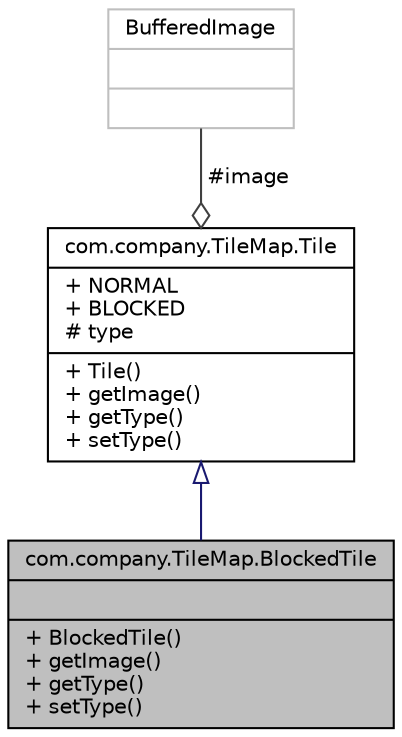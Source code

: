 digraph "com.company.TileMap.BlockedTile"
{
 // LATEX_PDF_SIZE
  edge [fontname="Helvetica",fontsize="10",labelfontname="Helvetica",labelfontsize="10"];
  node [fontname="Helvetica",fontsize="10",shape=record];
  Node1 [label="{com.company.TileMap.BlockedTile\n||+ BlockedTile()\l+ getImage()\l+ getType()\l+ setType()\l}",height=0.2,width=0.4,color="black", fillcolor="grey75", style="filled", fontcolor="black",tooltip="Clasa care descrie Tile-ul BLOCKED."];
  Node2 -> Node1 [dir="back",color="midnightblue",fontsize="10",style="solid",arrowtail="onormal",fontname="Helvetica"];
  Node2 [label="{com.company.TileMap.Tile\n|+ NORMAL\l+ BLOCKED\l# type\l|+ Tile()\l+ getImage()\l+ getType()\l+ setType()\l}",height=0.2,width=0.4,color="black", fillcolor="white", style="filled",URL="$classcom_1_1company_1_1_tile_map_1_1_tile.html",tooltip="Realizeaza un Tile generic ce va fi generat cu ajutorul fabricii de Tile-uri."];
  Node3 -> Node2 [color="grey25",fontsize="10",style="solid",label=" #image" ,arrowhead="odiamond",fontname="Helvetica"];
  Node3 [label="{BufferedImage\n||}",height=0.2,width=0.4,color="grey75", fillcolor="white", style="filled",tooltip=" "];
}
